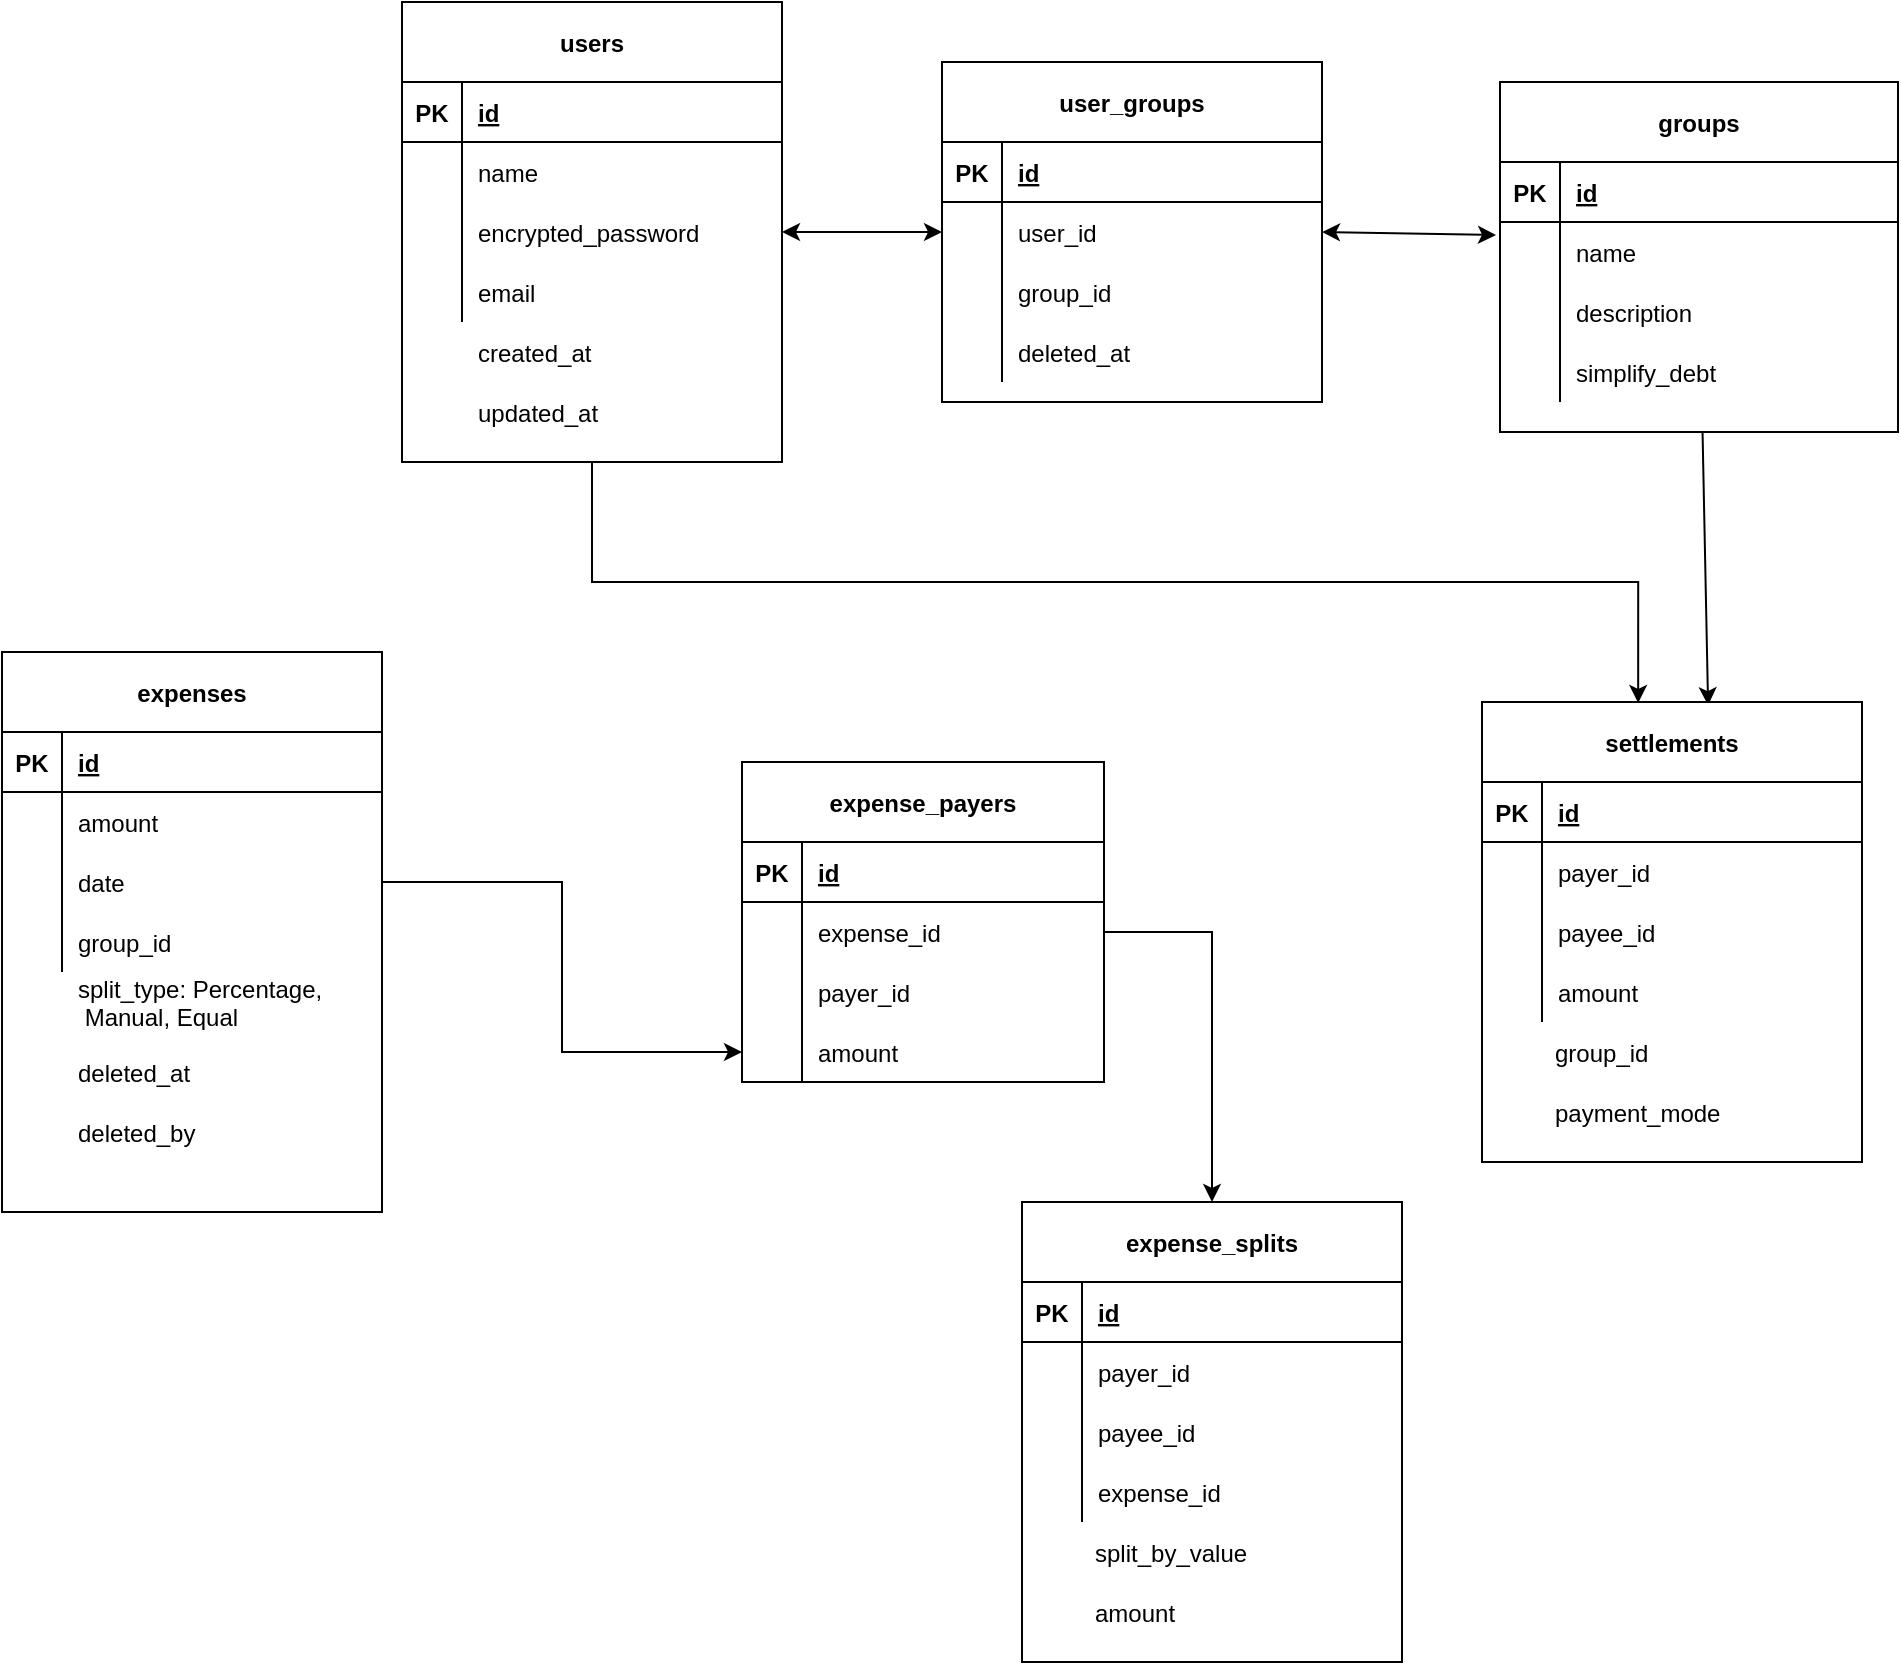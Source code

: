 <mxfile version="20.2.5" type="device"><diagram id="3x1gWpdyFyQkWlp0RFX0" name="Page-1"><mxGraphModel dx="2125" dy="740" grid="1" gridSize="10" guides="1" tooltips="1" connect="1" arrows="1" fold="1" page="1" pageScale="1" pageWidth="827" pageHeight="1169" math="0" shadow="0"><root><mxCell id="0"/><mxCell id="1" parent="0"/><mxCell id="Rttn55Br2It3Na07UtHy-33" style="edgeStyle=orthogonalEdgeStyle;rounded=0;orthogonalLoop=1;jettySize=auto;html=1;exitX=0.5;exitY=1;exitDx=0;exitDy=0;entryX=0.411;entryY=0.002;entryDx=0;entryDy=0;entryPerimeter=0;" edge="1" parent="1" source="gZZr0Uii9NtiXwmVWT8J-31" target="Rttn55Br2It3Na07UtHy-4"><mxGeometry relative="1" as="geometry"/></mxCell><mxCell id="gZZr0Uii9NtiXwmVWT8J-31" value="users" style="shape=table;startSize=40;container=1;collapsible=1;childLayout=tableLayout;fixedRows=1;rowLines=0;fontStyle=1;align=center;resizeLast=1;" parent="1" vertex="1"><mxGeometry x="30" y="90" width="190" height="230" as="geometry"/></mxCell><mxCell id="gZZr0Uii9NtiXwmVWT8J-32" value="" style="shape=partialRectangle;collapsible=0;dropTarget=0;pointerEvents=0;fillColor=none;top=0;left=0;bottom=1;right=0;points=[[0,0.5],[1,0.5]];portConstraint=eastwest;" parent="gZZr0Uii9NtiXwmVWT8J-31" vertex="1"><mxGeometry y="40" width="190" height="30" as="geometry"/></mxCell><mxCell id="gZZr0Uii9NtiXwmVWT8J-33" value="PK" style="shape=partialRectangle;connectable=0;fillColor=none;top=0;left=0;bottom=0;right=0;fontStyle=1;overflow=hidden;" parent="gZZr0Uii9NtiXwmVWT8J-32" vertex="1"><mxGeometry width="30" height="30" as="geometry"><mxRectangle width="30" height="30" as="alternateBounds"/></mxGeometry></mxCell><mxCell id="gZZr0Uii9NtiXwmVWT8J-34" value="id" style="shape=partialRectangle;connectable=0;fillColor=none;top=0;left=0;bottom=0;right=0;align=left;spacingLeft=6;fontStyle=5;overflow=hidden;" parent="gZZr0Uii9NtiXwmVWT8J-32" vertex="1"><mxGeometry x="30" width="160" height="30" as="geometry"><mxRectangle width="160" height="30" as="alternateBounds"/></mxGeometry></mxCell><mxCell id="gZZr0Uii9NtiXwmVWT8J-41" value="" style="shape=partialRectangle;collapsible=0;dropTarget=0;pointerEvents=0;fillColor=none;top=0;left=0;bottom=0;right=0;points=[[0,0.5],[1,0.5]];portConstraint=eastwest;" parent="gZZr0Uii9NtiXwmVWT8J-31" vertex="1"><mxGeometry y="70" width="190" height="30" as="geometry"/></mxCell><mxCell id="gZZr0Uii9NtiXwmVWT8J-42" value="" style="shape=partialRectangle;connectable=0;fillColor=none;top=0;left=0;bottom=0;right=0;editable=1;overflow=hidden;" parent="gZZr0Uii9NtiXwmVWT8J-41" vertex="1"><mxGeometry width="30" height="30" as="geometry"><mxRectangle width="30" height="30" as="alternateBounds"/></mxGeometry></mxCell><mxCell id="gZZr0Uii9NtiXwmVWT8J-43" value="name" style="shape=partialRectangle;connectable=0;fillColor=none;top=0;left=0;bottom=0;right=0;align=left;spacingLeft=6;overflow=hidden;" parent="gZZr0Uii9NtiXwmVWT8J-41" vertex="1"><mxGeometry x="30" width="160" height="30" as="geometry"><mxRectangle width="160" height="30" as="alternateBounds"/></mxGeometry></mxCell><mxCell id="gZZr0Uii9NtiXwmVWT8J-35" value="" style="shape=partialRectangle;collapsible=0;dropTarget=0;pointerEvents=0;fillColor=none;top=0;left=0;bottom=0;right=0;points=[[0,0.5],[1,0.5]];portConstraint=eastwest;" parent="gZZr0Uii9NtiXwmVWT8J-31" vertex="1"><mxGeometry y="100" width="190" height="30" as="geometry"/></mxCell><mxCell id="gZZr0Uii9NtiXwmVWT8J-36" value="" style="shape=partialRectangle;connectable=0;fillColor=none;top=0;left=0;bottom=0;right=0;editable=1;overflow=hidden;" parent="gZZr0Uii9NtiXwmVWT8J-35" vertex="1"><mxGeometry width="30" height="30" as="geometry"><mxRectangle width="30" height="30" as="alternateBounds"/></mxGeometry></mxCell><mxCell id="gZZr0Uii9NtiXwmVWT8J-37" value="encrypted_password" style="shape=partialRectangle;connectable=0;fillColor=none;top=0;left=0;bottom=0;right=0;align=left;spacingLeft=6;overflow=hidden;" parent="gZZr0Uii9NtiXwmVWT8J-35" vertex="1"><mxGeometry x="30" width="160" height="30" as="geometry"><mxRectangle width="160" height="30" as="alternateBounds"/></mxGeometry></mxCell><mxCell id="gZZr0Uii9NtiXwmVWT8J-38" value="" style="shape=partialRectangle;collapsible=0;dropTarget=0;pointerEvents=0;fillColor=none;top=0;left=0;bottom=0;right=0;points=[[0,0.5],[1,0.5]];portConstraint=eastwest;" parent="gZZr0Uii9NtiXwmVWT8J-31" vertex="1"><mxGeometry y="130" width="190" height="30" as="geometry"/></mxCell><mxCell id="gZZr0Uii9NtiXwmVWT8J-39" value="" style="shape=partialRectangle;connectable=0;fillColor=none;top=0;left=0;bottom=0;right=0;editable=1;overflow=hidden;" parent="gZZr0Uii9NtiXwmVWT8J-38" vertex="1"><mxGeometry width="30" height="30" as="geometry"><mxRectangle width="30" height="30" as="alternateBounds"/></mxGeometry></mxCell><mxCell id="gZZr0Uii9NtiXwmVWT8J-40" value="" style="shape=partialRectangle;connectable=0;fillColor=none;top=0;left=0;bottom=0;right=0;align=left;spacingLeft=6;overflow=hidden;" parent="gZZr0Uii9NtiXwmVWT8J-38" vertex="1"><mxGeometry x="30" width="160" height="30" as="geometry"><mxRectangle width="160" height="30" as="alternateBounds"/></mxGeometry></mxCell><mxCell id="gZZr0Uii9NtiXwmVWT8J-44" value="email" style="shape=partialRectangle;connectable=0;fillColor=none;top=0;left=0;bottom=0;right=0;align=left;spacingLeft=6;overflow=hidden;" parent="1" vertex="1"><mxGeometry x="60" y="220" width="160" height="30" as="geometry"/></mxCell><mxCell id="gZZr0Uii9NtiXwmVWT8J-45" value="created_at" style="shape=partialRectangle;connectable=0;fillColor=none;top=0;left=0;bottom=0;right=0;align=left;spacingLeft=6;overflow=hidden;" parent="1" vertex="1"><mxGeometry x="60" y="250" width="160" height="30" as="geometry"/></mxCell><mxCell id="gZZr0Uii9NtiXwmVWT8J-46" value="updated_at" style="shape=partialRectangle;connectable=0;fillColor=none;top=0;left=0;bottom=0;right=0;align=left;spacingLeft=6;overflow=hidden;" parent="1" vertex="1"><mxGeometry x="60" y="280" width="160" height="30" as="geometry"/></mxCell><mxCell id="gZZr0Uii9NtiXwmVWT8J-47" value="expense_payers" style="shape=table;startSize=40;container=1;collapsible=1;childLayout=tableLayout;fixedRows=1;rowLines=0;fontStyle=1;align=center;resizeLast=1;" parent="1" vertex="1"><mxGeometry x="200" y="470" width="181" height="160" as="geometry"/></mxCell><mxCell id="gZZr0Uii9NtiXwmVWT8J-48" value="" style="shape=partialRectangle;collapsible=0;dropTarget=0;pointerEvents=0;fillColor=none;top=0;left=0;bottom=1;right=0;points=[[0,0.5],[1,0.5]];portConstraint=eastwest;" parent="gZZr0Uii9NtiXwmVWT8J-47" vertex="1"><mxGeometry y="40" width="181" height="30" as="geometry"/></mxCell><mxCell id="gZZr0Uii9NtiXwmVWT8J-49" value="PK" style="shape=partialRectangle;connectable=0;fillColor=none;top=0;left=0;bottom=0;right=0;fontStyle=1;overflow=hidden;" parent="gZZr0Uii9NtiXwmVWT8J-48" vertex="1"><mxGeometry width="30" height="30" as="geometry"><mxRectangle width="30" height="30" as="alternateBounds"/></mxGeometry></mxCell><mxCell id="gZZr0Uii9NtiXwmVWT8J-50" value="id" style="shape=partialRectangle;connectable=0;fillColor=none;top=0;left=0;bottom=0;right=0;align=left;spacingLeft=6;fontStyle=5;overflow=hidden;" parent="gZZr0Uii9NtiXwmVWT8J-48" vertex="1"><mxGeometry x="30" width="151" height="30" as="geometry"><mxRectangle width="151" height="30" as="alternateBounds"/></mxGeometry></mxCell><mxCell id="gZZr0Uii9NtiXwmVWT8J-51" value="" style="shape=partialRectangle;collapsible=0;dropTarget=0;pointerEvents=0;fillColor=none;top=0;left=0;bottom=0;right=0;points=[[0,0.5],[1,0.5]];portConstraint=eastwest;" parent="gZZr0Uii9NtiXwmVWT8J-47" vertex="1"><mxGeometry y="70" width="181" height="30" as="geometry"/></mxCell><mxCell id="gZZr0Uii9NtiXwmVWT8J-52" value="" style="shape=partialRectangle;connectable=0;fillColor=none;top=0;left=0;bottom=0;right=0;editable=1;overflow=hidden;" parent="gZZr0Uii9NtiXwmVWT8J-51" vertex="1"><mxGeometry width="30" height="30" as="geometry"><mxRectangle width="30" height="30" as="alternateBounds"/></mxGeometry></mxCell><mxCell id="gZZr0Uii9NtiXwmVWT8J-53" value="expense_id" style="shape=partialRectangle;connectable=0;fillColor=none;top=0;left=0;bottom=0;right=0;align=left;spacingLeft=6;overflow=hidden;" parent="gZZr0Uii9NtiXwmVWT8J-51" vertex="1"><mxGeometry x="30" width="151" height="30" as="geometry"><mxRectangle width="151" height="30" as="alternateBounds"/></mxGeometry></mxCell><mxCell id="gZZr0Uii9NtiXwmVWT8J-54" value="" style="shape=partialRectangle;collapsible=0;dropTarget=0;pointerEvents=0;fillColor=none;top=0;left=0;bottom=0;right=0;points=[[0,0.5],[1,0.5]];portConstraint=eastwest;" parent="gZZr0Uii9NtiXwmVWT8J-47" vertex="1"><mxGeometry y="100" width="181" height="30" as="geometry"/></mxCell><mxCell id="gZZr0Uii9NtiXwmVWT8J-55" value="" style="shape=partialRectangle;connectable=0;fillColor=none;top=0;left=0;bottom=0;right=0;editable=1;overflow=hidden;" parent="gZZr0Uii9NtiXwmVWT8J-54" vertex="1"><mxGeometry width="30" height="30" as="geometry"><mxRectangle width="30" height="30" as="alternateBounds"/></mxGeometry></mxCell><mxCell id="gZZr0Uii9NtiXwmVWT8J-56" value="payer_id" style="shape=partialRectangle;connectable=0;fillColor=none;top=0;left=0;bottom=0;right=0;align=left;spacingLeft=6;overflow=hidden;" parent="gZZr0Uii9NtiXwmVWT8J-54" vertex="1"><mxGeometry x="30" width="151" height="30" as="geometry"><mxRectangle width="151" height="30" as="alternateBounds"/></mxGeometry></mxCell><mxCell id="gZZr0Uii9NtiXwmVWT8J-57" value="" style="shape=partialRectangle;collapsible=0;dropTarget=0;pointerEvents=0;fillColor=none;top=0;left=0;bottom=0;right=0;points=[[0,0.5],[1,0.5]];portConstraint=eastwest;" parent="gZZr0Uii9NtiXwmVWT8J-47" vertex="1"><mxGeometry y="130" width="181" height="30" as="geometry"/></mxCell><mxCell id="gZZr0Uii9NtiXwmVWT8J-58" value="" style="shape=partialRectangle;connectable=0;fillColor=none;top=0;left=0;bottom=0;right=0;editable=1;overflow=hidden;" parent="gZZr0Uii9NtiXwmVWT8J-57" vertex="1"><mxGeometry width="30" height="30" as="geometry"><mxRectangle width="30" height="30" as="alternateBounds"/></mxGeometry></mxCell><mxCell id="gZZr0Uii9NtiXwmVWT8J-59" value="amount" style="shape=partialRectangle;connectable=0;fillColor=none;top=0;left=0;bottom=0;right=0;align=left;spacingLeft=6;overflow=hidden;" parent="gZZr0Uii9NtiXwmVWT8J-57" vertex="1"><mxGeometry x="30" width="151" height="30" as="geometry"><mxRectangle width="151" height="30" as="alternateBounds"/></mxGeometry></mxCell><mxCell id="gZZr0Uii9NtiXwmVWT8J-61" value="expenses" style="shape=table;startSize=40;container=1;collapsible=1;childLayout=tableLayout;fixedRows=1;rowLines=0;fontStyle=1;align=center;resizeLast=1;" parent="1" vertex="1"><mxGeometry x="-170" y="415" width="190" height="280" as="geometry"/></mxCell><mxCell id="gZZr0Uii9NtiXwmVWT8J-62" value="" style="shape=partialRectangle;collapsible=0;dropTarget=0;pointerEvents=0;fillColor=none;top=0;left=0;bottom=1;right=0;points=[[0,0.5],[1,0.5]];portConstraint=eastwest;" parent="gZZr0Uii9NtiXwmVWT8J-61" vertex="1"><mxGeometry y="40" width="190" height="30" as="geometry"/></mxCell><mxCell id="gZZr0Uii9NtiXwmVWT8J-63" value="PK" style="shape=partialRectangle;connectable=0;fillColor=none;top=0;left=0;bottom=0;right=0;fontStyle=1;overflow=hidden;" parent="gZZr0Uii9NtiXwmVWT8J-62" vertex="1"><mxGeometry width="30" height="30" as="geometry"><mxRectangle width="30" height="30" as="alternateBounds"/></mxGeometry></mxCell><mxCell id="gZZr0Uii9NtiXwmVWT8J-64" value="id" style="shape=partialRectangle;connectable=0;fillColor=none;top=0;left=0;bottom=0;right=0;align=left;spacingLeft=6;fontStyle=5;overflow=hidden;" parent="gZZr0Uii9NtiXwmVWT8J-62" vertex="1"><mxGeometry x="30" width="160" height="30" as="geometry"><mxRectangle width="160" height="30" as="alternateBounds"/></mxGeometry></mxCell><mxCell id="gZZr0Uii9NtiXwmVWT8J-65" value="" style="shape=partialRectangle;collapsible=0;dropTarget=0;pointerEvents=0;fillColor=none;top=0;left=0;bottom=0;right=0;points=[[0,0.5],[1,0.5]];portConstraint=eastwest;" parent="gZZr0Uii9NtiXwmVWT8J-61" vertex="1"><mxGeometry y="70" width="190" height="30" as="geometry"/></mxCell><mxCell id="gZZr0Uii9NtiXwmVWT8J-66" value="" style="shape=partialRectangle;connectable=0;fillColor=none;top=0;left=0;bottom=0;right=0;editable=1;overflow=hidden;" parent="gZZr0Uii9NtiXwmVWT8J-65" vertex="1"><mxGeometry width="30" height="30" as="geometry"><mxRectangle width="30" height="30" as="alternateBounds"/></mxGeometry></mxCell><mxCell id="gZZr0Uii9NtiXwmVWT8J-67" value="amount" style="shape=partialRectangle;connectable=0;fillColor=none;top=0;left=0;bottom=0;right=0;align=left;spacingLeft=6;overflow=hidden;" parent="gZZr0Uii9NtiXwmVWT8J-65" vertex="1"><mxGeometry x="30" width="160" height="30" as="geometry"><mxRectangle width="160" height="30" as="alternateBounds"/></mxGeometry></mxCell><mxCell id="gZZr0Uii9NtiXwmVWT8J-68" value="" style="shape=partialRectangle;collapsible=0;dropTarget=0;pointerEvents=0;fillColor=none;top=0;left=0;bottom=0;right=0;points=[[0,0.5],[1,0.5]];portConstraint=eastwest;" parent="gZZr0Uii9NtiXwmVWT8J-61" vertex="1"><mxGeometry y="100" width="190" height="30" as="geometry"/></mxCell><mxCell id="gZZr0Uii9NtiXwmVWT8J-69" value="" style="shape=partialRectangle;connectable=0;fillColor=none;top=0;left=0;bottom=0;right=0;editable=1;overflow=hidden;" parent="gZZr0Uii9NtiXwmVWT8J-68" vertex="1"><mxGeometry width="30" height="30" as="geometry"><mxRectangle width="30" height="30" as="alternateBounds"/></mxGeometry></mxCell><mxCell id="gZZr0Uii9NtiXwmVWT8J-70" value="date" style="shape=partialRectangle;connectable=0;fillColor=none;top=0;left=0;bottom=0;right=0;align=left;spacingLeft=6;overflow=hidden;" parent="gZZr0Uii9NtiXwmVWT8J-68" vertex="1"><mxGeometry x="30" width="160" height="30" as="geometry"><mxRectangle width="160" height="30" as="alternateBounds"/></mxGeometry></mxCell><mxCell id="gZZr0Uii9NtiXwmVWT8J-71" value="" style="shape=partialRectangle;collapsible=0;dropTarget=0;pointerEvents=0;fillColor=none;top=0;left=0;bottom=0;right=0;points=[[0,0.5],[1,0.5]];portConstraint=eastwest;" parent="gZZr0Uii9NtiXwmVWT8J-61" vertex="1"><mxGeometry y="130" width="190" height="30" as="geometry"/></mxCell><mxCell id="gZZr0Uii9NtiXwmVWT8J-72" value="" style="shape=partialRectangle;connectable=0;fillColor=none;top=0;left=0;bottom=0;right=0;editable=1;overflow=hidden;" parent="gZZr0Uii9NtiXwmVWT8J-71" vertex="1"><mxGeometry width="30" height="30" as="geometry"><mxRectangle width="30" height="30" as="alternateBounds"/></mxGeometry></mxCell><mxCell id="gZZr0Uii9NtiXwmVWT8J-73" value="group_id" style="shape=partialRectangle;connectable=0;fillColor=none;top=0;left=0;bottom=0;right=0;align=left;spacingLeft=6;overflow=hidden;" parent="gZZr0Uii9NtiXwmVWT8J-71" vertex="1"><mxGeometry x="30" width="160" height="30" as="geometry"><mxRectangle width="160" height="30" as="alternateBounds"/></mxGeometry></mxCell><mxCell id="gZZr0Uii9NtiXwmVWT8J-75" value="split_type: Percentage,&#10; Manual, Equal" style="shape=partialRectangle;connectable=0;fillColor=none;top=0;left=0;bottom=0;right=0;align=left;spacingLeft=6;overflow=hidden;" parent="1" vertex="1"><mxGeometry x="-140" y="575" width="160" height="30" as="geometry"/></mxCell><mxCell id="Rttn55Br2It3Na07UtHy-38" style="edgeStyle=none;rounded=0;orthogonalLoop=1;jettySize=auto;html=1;entryX=0.595;entryY=0.007;entryDx=0;entryDy=0;entryPerimeter=0;" edge="1" parent="1" source="gZZr0Uii9NtiXwmVWT8J-76" target="Rttn55Br2It3Na07UtHy-4"><mxGeometry relative="1" as="geometry"/></mxCell><mxCell id="gZZr0Uii9NtiXwmVWT8J-76" value="groups" style="shape=table;startSize=40;container=1;collapsible=1;childLayout=tableLayout;fixedRows=1;rowLines=0;fontStyle=1;align=center;resizeLast=1;" parent="1" vertex="1"><mxGeometry x="579" y="130" width="199" height="175" as="geometry"/></mxCell><mxCell id="gZZr0Uii9NtiXwmVWT8J-77" value="" style="shape=partialRectangle;collapsible=0;dropTarget=0;pointerEvents=0;fillColor=none;top=0;left=0;bottom=1;right=0;points=[[0,0.5],[1,0.5]];portConstraint=eastwest;" parent="gZZr0Uii9NtiXwmVWT8J-76" vertex="1"><mxGeometry y="40" width="199" height="30" as="geometry"/></mxCell><mxCell id="gZZr0Uii9NtiXwmVWT8J-78" value="PK" style="shape=partialRectangle;connectable=0;fillColor=none;top=0;left=0;bottom=0;right=0;fontStyle=1;overflow=hidden;" parent="gZZr0Uii9NtiXwmVWT8J-77" vertex="1"><mxGeometry width="30" height="30" as="geometry"><mxRectangle width="30" height="30" as="alternateBounds"/></mxGeometry></mxCell><mxCell id="gZZr0Uii9NtiXwmVWT8J-79" value="id" style="shape=partialRectangle;connectable=0;fillColor=none;top=0;left=0;bottom=0;right=0;align=left;spacingLeft=6;fontStyle=5;overflow=hidden;" parent="gZZr0Uii9NtiXwmVWT8J-77" vertex="1"><mxGeometry x="30" width="169" height="30" as="geometry"><mxRectangle width="169" height="30" as="alternateBounds"/></mxGeometry></mxCell><mxCell id="gZZr0Uii9NtiXwmVWT8J-80" value="" style="shape=partialRectangle;collapsible=0;dropTarget=0;pointerEvents=0;fillColor=none;top=0;left=0;bottom=0;right=0;points=[[0,0.5],[1,0.5]];portConstraint=eastwest;" parent="gZZr0Uii9NtiXwmVWT8J-76" vertex="1"><mxGeometry y="70" width="199" height="30" as="geometry"/></mxCell><mxCell id="gZZr0Uii9NtiXwmVWT8J-81" value="" style="shape=partialRectangle;connectable=0;fillColor=none;top=0;left=0;bottom=0;right=0;editable=1;overflow=hidden;" parent="gZZr0Uii9NtiXwmVWT8J-80" vertex="1"><mxGeometry width="30" height="30" as="geometry"><mxRectangle width="30" height="30" as="alternateBounds"/></mxGeometry></mxCell><mxCell id="gZZr0Uii9NtiXwmVWT8J-82" value="name" style="shape=partialRectangle;connectable=0;fillColor=none;top=0;left=0;bottom=0;right=0;align=left;spacingLeft=6;overflow=hidden;" parent="gZZr0Uii9NtiXwmVWT8J-80" vertex="1"><mxGeometry x="30" width="169" height="30" as="geometry"><mxRectangle width="169" height="30" as="alternateBounds"/></mxGeometry></mxCell><mxCell id="gZZr0Uii9NtiXwmVWT8J-83" value="" style="shape=partialRectangle;collapsible=0;dropTarget=0;pointerEvents=0;fillColor=none;top=0;left=0;bottom=0;right=0;points=[[0,0.5],[1,0.5]];portConstraint=eastwest;" parent="gZZr0Uii9NtiXwmVWT8J-76" vertex="1"><mxGeometry y="100" width="199" height="30" as="geometry"/></mxCell><mxCell id="gZZr0Uii9NtiXwmVWT8J-84" value="" style="shape=partialRectangle;connectable=0;fillColor=none;top=0;left=0;bottom=0;right=0;editable=1;overflow=hidden;" parent="gZZr0Uii9NtiXwmVWT8J-83" vertex="1"><mxGeometry width="30" height="30" as="geometry"><mxRectangle width="30" height="30" as="alternateBounds"/></mxGeometry></mxCell><mxCell id="gZZr0Uii9NtiXwmVWT8J-85" value="description" style="shape=partialRectangle;connectable=0;fillColor=none;top=0;left=0;bottom=0;right=0;align=left;spacingLeft=6;overflow=hidden;" parent="gZZr0Uii9NtiXwmVWT8J-83" vertex="1"><mxGeometry x="30" width="169" height="30" as="geometry"><mxRectangle width="169" height="30" as="alternateBounds"/></mxGeometry></mxCell><mxCell id="gZZr0Uii9NtiXwmVWT8J-86" value="" style="shape=partialRectangle;collapsible=0;dropTarget=0;pointerEvents=0;fillColor=none;top=0;left=0;bottom=0;right=0;points=[[0,0.5],[1,0.5]];portConstraint=eastwest;" parent="gZZr0Uii9NtiXwmVWT8J-76" vertex="1"><mxGeometry y="130" width="199" height="30" as="geometry"/></mxCell><mxCell id="gZZr0Uii9NtiXwmVWT8J-87" value="" style="shape=partialRectangle;connectable=0;fillColor=none;top=0;left=0;bottom=0;right=0;editable=1;overflow=hidden;" parent="gZZr0Uii9NtiXwmVWT8J-86" vertex="1"><mxGeometry width="30" height="30" as="geometry"><mxRectangle width="30" height="30" as="alternateBounds"/></mxGeometry></mxCell><mxCell id="gZZr0Uii9NtiXwmVWT8J-88" value="simplify_debt" style="shape=partialRectangle;connectable=0;fillColor=none;top=0;left=0;bottom=0;right=0;align=left;spacingLeft=6;overflow=hidden;" parent="gZZr0Uii9NtiXwmVWT8J-86" vertex="1"><mxGeometry x="30" width="169" height="30" as="geometry"><mxRectangle width="169" height="30" as="alternateBounds"/></mxGeometry></mxCell><mxCell id="gZZr0Uii9NtiXwmVWT8J-107" value="user_groups" style="shape=table;startSize=40;container=1;collapsible=1;childLayout=tableLayout;fixedRows=1;rowLines=0;fontStyle=1;align=center;resizeLast=1;" parent="1" vertex="1"><mxGeometry x="300" y="120" width="190" height="170" as="geometry"/></mxCell><mxCell id="gZZr0Uii9NtiXwmVWT8J-108" value="" style="shape=partialRectangle;collapsible=0;dropTarget=0;pointerEvents=0;fillColor=none;top=0;left=0;bottom=1;right=0;points=[[0,0.5],[1,0.5]];portConstraint=eastwest;" parent="gZZr0Uii9NtiXwmVWT8J-107" vertex="1"><mxGeometry y="40" width="190" height="30" as="geometry"/></mxCell><mxCell id="gZZr0Uii9NtiXwmVWT8J-109" value="PK" style="shape=partialRectangle;connectable=0;fillColor=none;top=0;left=0;bottom=0;right=0;fontStyle=1;overflow=hidden;" parent="gZZr0Uii9NtiXwmVWT8J-108" vertex="1"><mxGeometry width="30" height="30" as="geometry"><mxRectangle width="30" height="30" as="alternateBounds"/></mxGeometry></mxCell><mxCell id="gZZr0Uii9NtiXwmVWT8J-110" value="id" style="shape=partialRectangle;connectable=0;fillColor=none;top=0;left=0;bottom=0;right=0;align=left;spacingLeft=6;fontStyle=5;overflow=hidden;" parent="gZZr0Uii9NtiXwmVWT8J-108" vertex="1"><mxGeometry x="30" width="160" height="30" as="geometry"><mxRectangle width="160" height="30" as="alternateBounds"/></mxGeometry></mxCell><mxCell id="gZZr0Uii9NtiXwmVWT8J-111" value="" style="shape=partialRectangle;collapsible=0;dropTarget=0;pointerEvents=0;fillColor=none;top=0;left=0;bottom=0;right=0;points=[[0,0.5],[1,0.5]];portConstraint=eastwest;" parent="gZZr0Uii9NtiXwmVWT8J-107" vertex="1"><mxGeometry y="70" width="190" height="30" as="geometry"/></mxCell><mxCell id="gZZr0Uii9NtiXwmVWT8J-112" value="" style="shape=partialRectangle;connectable=0;fillColor=none;top=0;left=0;bottom=0;right=0;editable=1;overflow=hidden;" parent="gZZr0Uii9NtiXwmVWT8J-111" vertex="1"><mxGeometry width="30" height="30" as="geometry"><mxRectangle width="30" height="30" as="alternateBounds"/></mxGeometry></mxCell><mxCell id="gZZr0Uii9NtiXwmVWT8J-113" value="user_id" style="shape=partialRectangle;connectable=0;fillColor=none;top=0;left=0;bottom=0;right=0;align=left;spacingLeft=6;overflow=hidden;" parent="gZZr0Uii9NtiXwmVWT8J-111" vertex="1"><mxGeometry x="30" width="160" height="30" as="geometry"><mxRectangle width="160" height="30" as="alternateBounds"/></mxGeometry></mxCell><mxCell id="gZZr0Uii9NtiXwmVWT8J-114" value="" style="shape=partialRectangle;collapsible=0;dropTarget=0;pointerEvents=0;fillColor=none;top=0;left=0;bottom=0;right=0;points=[[0,0.5],[1,0.5]];portConstraint=eastwest;" parent="gZZr0Uii9NtiXwmVWT8J-107" vertex="1"><mxGeometry y="100" width="190" height="30" as="geometry"/></mxCell><mxCell id="gZZr0Uii9NtiXwmVWT8J-115" value="" style="shape=partialRectangle;connectable=0;fillColor=none;top=0;left=0;bottom=0;right=0;editable=1;overflow=hidden;" parent="gZZr0Uii9NtiXwmVWT8J-114" vertex="1"><mxGeometry width="30" height="30" as="geometry"><mxRectangle width="30" height="30" as="alternateBounds"/></mxGeometry></mxCell><mxCell id="gZZr0Uii9NtiXwmVWT8J-116" value="group_id" style="shape=partialRectangle;connectable=0;fillColor=none;top=0;left=0;bottom=0;right=0;align=left;spacingLeft=6;overflow=hidden;" parent="gZZr0Uii9NtiXwmVWT8J-114" vertex="1"><mxGeometry x="30" width="160" height="30" as="geometry"><mxRectangle width="160" height="30" as="alternateBounds"/></mxGeometry></mxCell><mxCell id="gZZr0Uii9NtiXwmVWT8J-117" value="" style="shape=partialRectangle;collapsible=0;dropTarget=0;pointerEvents=0;fillColor=none;top=0;left=0;bottom=0;right=0;points=[[0,0.5],[1,0.5]];portConstraint=eastwest;" parent="gZZr0Uii9NtiXwmVWT8J-107" vertex="1"><mxGeometry y="130" width="190" height="30" as="geometry"/></mxCell><mxCell id="gZZr0Uii9NtiXwmVWT8J-118" value="" style="shape=partialRectangle;connectable=0;fillColor=none;top=0;left=0;bottom=0;right=0;editable=1;overflow=hidden;" parent="gZZr0Uii9NtiXwmVWT8J-117" vertex="1"><mxGeometry width="30" height="30" as="geometry"><mxRectangle width="30" height="30" as="alternateBounds"/></mxGeometry></mxCell><mxCell id="gZZr0Uii9NtiXwmVWT8J-119" value="" style="shape=partialRectangle;connectable=0;fillColor=none;top=0;left=0;bottom=0;right=0;align=left;spacingLeft=6;overflow=hidden;" parent="gZZr0Uii9NtiXwmVWT8J-117" vertex="1"><mxGeometry x="30" width="160" height="30" as="geometry"><mxRectangle width="160" height="30" as="alternateBounds"/></mxGeometry></mxCell><mxCell id="gZZr0Uii9NtiXwmVWT8J-120" value="deleted_at" style="shape=partialRectangle;connectable=0;fillColor=none;top=0;left=0;bottom=0;right=0;align=left;spacingLeft=6;overflow=hidden;" parent="1" vertex="1"><mxGeometry x="330" y="250" width="160" height="30" as="geometry"/></mxCell><mxCell id="gZZr0Uii9NtiXwmVWT8J-121" value="expense_splits" style="shape=table;startSize=40;container=1;collapsible=1;childLayout=tableLayout;fixedRows=1;rowLines=0;fontStyle=1;align=center;resizeLast=1;" parent="1" vertex="1"><mxGeometry x="340" y="690" width="190" height="230" as="geometry"/></mxCell><mxCell id="gZZr0Uii9NtiXwmVWT8J-122" value="" style="shape=partialRectangle;collapsible=0;dropTarget=0;pointerEvents=0;fillColor=none;top=0;left=0;bottom=1;right=0;points=[[0,0.5],[1,0.5]];portConstraint=eastwest;" parent="gZZr0Uii9NtiXwmVWT8J-121" vertex="1"><mxGeometry y="40" width="190" height="30" as="geometry"/></mxCell><mxCell id="gZZr0Uii9NtiXwmVWT8J-123" value="PK" style="shape=partialRectangle;connectable=0;fillColor=none;top=0;left=0;bottom=0;right=0;fontStyle=1;overflow=hidden;" parent="gZZr0Uii9NtiXwmVWT8J-122" vertex="1"><mxGeometry width="30" height="30" as="geometry"><mxRectangle width="30" height="30" as="alternateBounds"/></mxGeometry></mxCell><mxCell id="gZZr0Uii9NtiXwmVWT8J-124" value="id" style="shape=partialRectangle;connectable=0;fillColor=none;top=0;left=0;bottom=0;right=0;align=left;spacingLeft=6;fontStyle=5;overflow=hidden;" parent="gZZr0Uii9NtiXwmVWT8J-122" vertex="1"><mxGeometry x="30" width="160" height="30" as="geometry"><mxRectangle width="160" height="30" as="alternateBounds"/></mxGeometry></mxCell><mxCell id="gZZr0Uii9NtiXwmVWT8J-125" value="" style="shape=partialRectangle;collapsible=0;dropTarget=0;pointerEvents=0;fillColor=none;top=0;left=0;bottom=0;right=0;points=[[0,0.5],[1,0.5]];portConstraint=eastwest;" parent="gZZr0Uii9NtiXwmVWT8J-121" vertex="1"><mxGeometry y="70" width="190" height="30" as="geometry"/></mxCell><mxCell id="gZZr0Uii9NtiXwmVWT8J-126" value="" style="shape=partialRectangle;connectable=0;fillColor=none;top=0;left=0;bottom=0;right=0;editable=1;overflow=hidden;" parent="gZZr0Uii9NtiXwmVWT8J-125" vertex="1"><mxGeometry width="30" height="30" as="geometry"><mxRectangle width="30" height="30" as="alternateBounds"/></mxGeometry></mxCell><mxCell id="gZZr0Uii9NtiXwmVWT8J-127" value="payer_id" style="shape=partialRectangle;connectable=0;fillColor=none;top=0;left=0;bottom=0;right=0;align=left;spacingLeft=6;overflow=hidden;" parent="gZZr0Uii9NtiXwmVWT8J-125" vertex="1"><mxGeometry x="30" width="160" height="30" as="geometry"><mxRectangle width="160" height="30" as="alternateBounds"/></mxGeometry></mxCell><mxCell id="gZZr0Uii9NtiXwmVWT8J-128" value="" style="shape=partialRectangle;collapsible=0;dropTarget=0;pointerEvents=0;fillColor=none;top=0;left=0;bottom=0;right=0;points=[[0,0.5],[1,0.5]];portConstraint=eastwest;" parent="gZZr0Uii9NtiXwmVWT8J-121" vertex="1"><mxGeometry y="100" width="190" height="30" as="geometry"/></mxCell><mxCell id="gZZr0Uii9NtiXwmVWT8J-129" value="" style="shape=partialRectangle;connectable=0;fillColor=none;top=0;left=0;bottom=0;right=0;editable=1;overflow=hidden;" parent="gZZr0Uii9NtiXwmVWT8J-128" vertex="1"><mxGeometry width="30" height="30" as="geometry"><mxRectangle width="30" height="30" as="alternateBounds"/></mxGeometry></mxCell><mxCell id="gZZr0Uii9NtiXwmVWT8J-130" value="payee_id" style="shape=partialRectangle;connectable=0;fillColor=none;top=0;left=0;bottom=0;right=0;align=left;spacingLeft=6;overflow=hidden;" parent="gZZr0Uii9NtiXwmVWT8J-128" vertex="1"><mxGeometry x="30" width="160" height="30" as="geometry"><mxRectangle width="160" height="30" as="alternateBounds"/></mxGeometry></mxCell><mxCell id="gZZr0Uii9NtiXwmVWT8J-131" value="" style="shape=partialRectangle;collapsible=0;dropTarget=0;pointerEvents=0;fillColor=none;top=0;left=0;bottom=0;right=0;points=[[0,0.5],[1,0.5]];portConstraint=eastwest;" parent="gZZr0Uii9NtiXwmVWT8J-121" vertex="1"><mxGeometry y="130" width="190" height="30" as="geometry"/></mxCell><mxCell id="gZZr0Uii9NtiXwmVWT8J-132" value="" style="shape=partialRectangle;connectable=0;fillColor=none;top=0;left=0;bottom=0;right=0;editable=1;overflow=hidden;" parent="gZZr0Uii9NtiXwmVWT8J-131" vertex="1"><mxGeometry width="30" height="30" as="geometry"><mxRectangle width="30" height="30" as="alternateBounds"/></mxGeometry></mxCell><mxCell id="gZZr0Uii9NtiXwmVWT8J-133" value="expense_id" style="shape=partialRectangle;connectable=0;fillColor=none;top=0;left=0;bottom=0;right=0;align=left;spacingLeft=6;overflow=hidden;" parent="gZZr0Uii9NtiXwmVWT8J-131" vertex="1"><mxGeometry x="30" width="160" height="30" as="geometry"><mxRectangle width="160" height="30" as="alternateBounds"/></mxGeometry></mxCell><mxCell id="gZZr0Uii9NtiXwmVWT8J-134" value="split_by_value" style="shape=partialRectangle;connectable=0;fillColor=none;top=0;left=0;bottom=0;right=0;align=left;spacingLeft=6;overflow=hidden;" parent="1" vertex="1"><mxGeometry x="368.5" y="850" width="160" height="30" as="geometry"/></mxCell><mxCell id="gZZr0Uii9NtiXwmVWT8J-138" value="deleted_by" style="shape=partialRectangle;connectable=0;fillColor=none;top=0;left=0;bottom=0;right=0;align=left;spacingLeft=6;overflow=hidden;" parent="1" vertex="1"><mxGeometry x="-140" y="640" width="160" height="30" as="geometry"/></mxCell><mxCell id="Rttn55Br2It3Na07UtHy-1" value="deleted_at" style="shape=partialRectangle;connectable=0;fillColor=none;top=0;left=0;bottom=0;right=0;align=left;spacingLeft=6;overflow=hidden;" vertex="1" parent="1"><mxGeometry x="-140" y="610" width="160" height="30" as="geometry"/></mxCell><mxCell id="Rttn55Br2It3Na07UtHy-2" value="amount" style="shape=partialRectangle;connectable=0;fillColor=none;top=0;left=0;bottom=0;right=0;align=left;spacingLeft=6;overflow=hidden;" vertex="1" parent="1"><mxGeometry x="368.5" y="880" width="160" height="30" as="geometry"/></mxCell><mxCell id="Rttn55Br2It3Na07UtHy-4" value="settlements" style="shape=table;startSize=40;container=1;collapsible=1;childLayout=tableLayout;fixedRows=1;rowLines=0;fontStyle=1;align=center;resizeLast=1;" vertex="1" parent="1"><mxGeometry x="570" y="440" width="190" height="230" as="geometry"/></mxCell><mxCell id="Rttn55Br2It3Na07UtHy-5" value="" style="shape=partialRectangle;collapsible=0;dropTarget=0;pointerEvents=0;fillColor=none;top=0;left=0;bottom=1;right=0;points=[[0,0.5],[1,0.5]];portConstraint=eastwest;" vertex="1" parent="Rttn55Br2It3Na07UtHy-4"><mxGeometry y="40" width="190" height="30" as="geometry"/></mxCell><mxCell id="Rttn55Br2It3Na07UtHy-6" value="PK" style="shape=partialRectangle;connectable=0;fillColor=none;top=0;left=0;bottom=0;right=0;fontStyle=1;overflow=hidden;" vertex="1" parent="Rttn55Br2It3Na07UtHy-5"><mxGeometry width="30" height="30" as="geometry"><mxRectangle width="30" height="30" as="alternateBounds"/></mxGeometry></mxCell><mxCell id="Rttn55Br2It3Na07UtHy-7" value="id" style="shape=partialRectangle;connectable=0;fillColor=none;top=0;left=0;bottom=0;right=0;align=left;spacingLeft=6;fontStyle=5;overflow=hidden;" vertex="1" parent="Rttn55Br2It3Na07UtHy-5"><mxGeometry x="30" width="160" height="30" as="geometry"><mxRectangle width="160" height="30" as="alternateBounds"/></mxGeometry></mxCell><mxCell id="Rttn55Br2It3Na07UtHy-8" value="" style="shape=partialRectangle;collapsible=0;dropTarget=0;pointerEvents=0;fillColor=none;top=0;left=0;bottom=0;right=0;points=[[0,0.5],[1,0.5]];portConstraint=eastwest;" vertex="1" parent="Rttn55Br2It3Na07UtHy-4"><mxGeometry y="70" width="190" height="30" as="geometry"/></mxCell><mxCell id="Rttn55Br2It3Na07UtHy-9" value="" style="shape=partialRectangle;connectable=0;fillColor=none;top=0;left=0;bottom=0;right=0;editable=1;overflow=hidden;" vertex="1" parent="Rttn55Br2It3Na07UtHy-8"><mxGeometry width="30" height="30" as="geometry"><mxRectangle width="30" height="30" as="alternateBounds"/></mxGeometry></mxCell><mxCell id="Rttn55Br2It3Na07UtHy-10" value="payer_id" style="shape=partialRectangle;connectable=0;fillColor=none;top=0;left=0;bottom=0;right=0;align=left;spacingLeft=6;overflow=hidden;" vertex="1" parent="Rttn55Br2It3Na07UtHy-8"><mxGeometry x="30" width="160" height="30" as="geometry"><mxRectangle width="160" height="30" as="alternateBounds"/></mxGeometry></mxCell><mxCell id="Rttn55Br2It3Na07UtHy-11" value="" style="shape=partialRectangle;collapsible=0;dropTarget=0;pointerEvents=0;fillColor=none;top=0;left=0;bottom=0;right=0;points=[[0,0.5],[1,0.5]];portConstraint=eastwest;" vertex="1" parent="Rttn55Br2It3Na07UtHy-4"><mxGeometry y="100" width="190" height="30" as="geometry"/></mxCell><mxCell id="Rttn55Br2It3Na07UtHy-12" value="" style="shape=partialRectangle;connectable=0;fillColor=none;top=0;left=0;bottom=0;right=0;editable=1;overflow=hidden;" vertex="1" parent="Rttn55Br2It3Na07UtHy-11"><mxGeometry width="30" height="30" as="geometry"><mxRectangle width="30" height="30" as="alternateBounds"/></mxGeometry></mxCell><mxCell id="Rttn55Br2It3Na07UtHy-13" value="payee_id" style="shape=partialRectangle;connectable=0;fillColor=none;top=0;left=0;bottom=0;right=0;align=left;spacingLeft=6;overflow=hidden;" vertex="1" parent="Rttn55Br2It3Na07UtHy-11"><mxGeometry x="30" width="160" height="30" as="geometry"><mxRectangle width="160" height="30" as="alternateBounds"/></mxGeometry></mxCell><mxCell id="Rttn55Br2It3Na07UtHy-14" value="" style="shape=partialRectangle;collapsible=0;dropTarget=0;pointerEvents=0;fillColor=none;top=0;left=0;bottom=0;right=0;points=[[0,0.5],[1,0.5]];portConstraint=eastwest;" vertex="1" parent="Rttn55Br2It3Na07UtHy-4"><mxGeometry y="130" width="190" height="30" as="geometry"/></mxCell><mxCell id="Rttn55Br2It3Na07UtHy-15" value="" style="shape=partialRectangle;connectable=0;fillColor=none;top=0;left=0;bottom=0;right=0;editable=1;overflow=hidden;" vertex="1" parent="Rttn55Br2It3Na07UtHy-14"><mxGeometry width="30" height="30" as="geometry"><mxRectangle width="30" height="30" as="alternateBounds"/></mxGeometry></mxCell><mxCell id="Rttn55Br2It3Na07UtHy-16" value="amount" style="shape=partialRectangle;connectable=0;fillColor=none;top=0;left=0;bottom=0;right=0;align=left;spacingLeft=6;overflow=hidden;" vertex="1" parent="Rttn55Br2It3Na07UtHy-14"><mxGeometry x="30" width="160" height="30" as="geometry"><mxRectangle width="160" height="30" as="alternateBounds"/></mxGeometry></mxCell><mxCell id="Rttn55Br2It3Na07UtHy-17" value="group_id" style="shape=partialRectangle;connectable=0;fillColor=none;top=0;left=0;bottom=0;right=0;align=left;spacingLeft=6;overflow=hidden;" vertex="1" parent="1"><mxGeometry x="598.5" y="600" width="160" height="30" as="geometry"/></mxCell><mxCell id="Rttn55Br2It3Na07UtHy-18" value="payment_mode" style="shape=partialRectangle;connectable=0;fillColor=none;top=0;left=0;bottom=0;right=0;align=left;spacingLeft=6;overflow=hidden;" vertex="1" parent="1"><mxGeometry x="598.5" y="630" width="160" height="30" as="geometry"/></mxCell><mxCell id="Rttn55Br2It3Na07UtHy-32" value="" style="edgeStyle=orthogonalEdgeStyle;rounded=0;orthogonalLoop=1;jettySize=auto;html=1;" edge="1" parent="1" source="gZZr0Uii9NtiXwmVWT8J-68" target="gZZr0Uii9NtiXwmVWT8J-57"><mxGeometry relative="1" as="geometry"/></mxCell><mxCell id="Rttn55Br2It3Na07UtHy-34" style="edgeStyle=orthogonalEdgeStyle;rounded=0;orthogonalLoop=1;jettySize=auto;html=1;" edge="1" parent="1" source="gZZr0Uii9NtiXwmVWT8J-51" target="gZZr0Uii9NtiXwmVWT8J-121"><mxGeometry relative="1" as="geometry"/></mxCell><mxCell id="Rttn55Br2It3Na07UtHy-35" value="" style="endArrow=classic;startArrow=classic;html=1;rounded=0;entryX=0;entryY=0.5;entryDx=0;entryDy=0;" edge="1" parent="1" source="gZZr0Uii9NtiXwmVWT8J-35" target="gZZr0Uii9NtiXwmVWT8J-111"><mxGeometry width="50" height="50" relative="1" as="geometry"><mxPoint x="240" y="260" as="sourcePoint"/><mxPoint x="290" y="210" as="targetPoint"/></mxGeometry></mxCell><mxCell id="Rttn55Br2It3Na07UtHy-37" value="" style="endArrow=classic;startArrow=classic;html=1;rounded=0;exitX=1;exitY=0.5;exitDx=0;exitDy=0;entryX=-0.01;entryY=0.217;entryDx=0;entryDy=0;entryPerimeter=0;" edge="1" parent="1" source="gZZr0Uii9NtiXwmVWT8J-111" target="gZZr0Uii9NtiXwmVWT8J-80"><mxGeometry width="50" height="50" relative="1" as="geometry"><mxPoint x="500" y="220" as="sourcePoint"/><mxPoint x="550" y="170" as="targetPoint"/></mxGeometry></mxCell></root></mxGraphModel></diagram></mxfile>